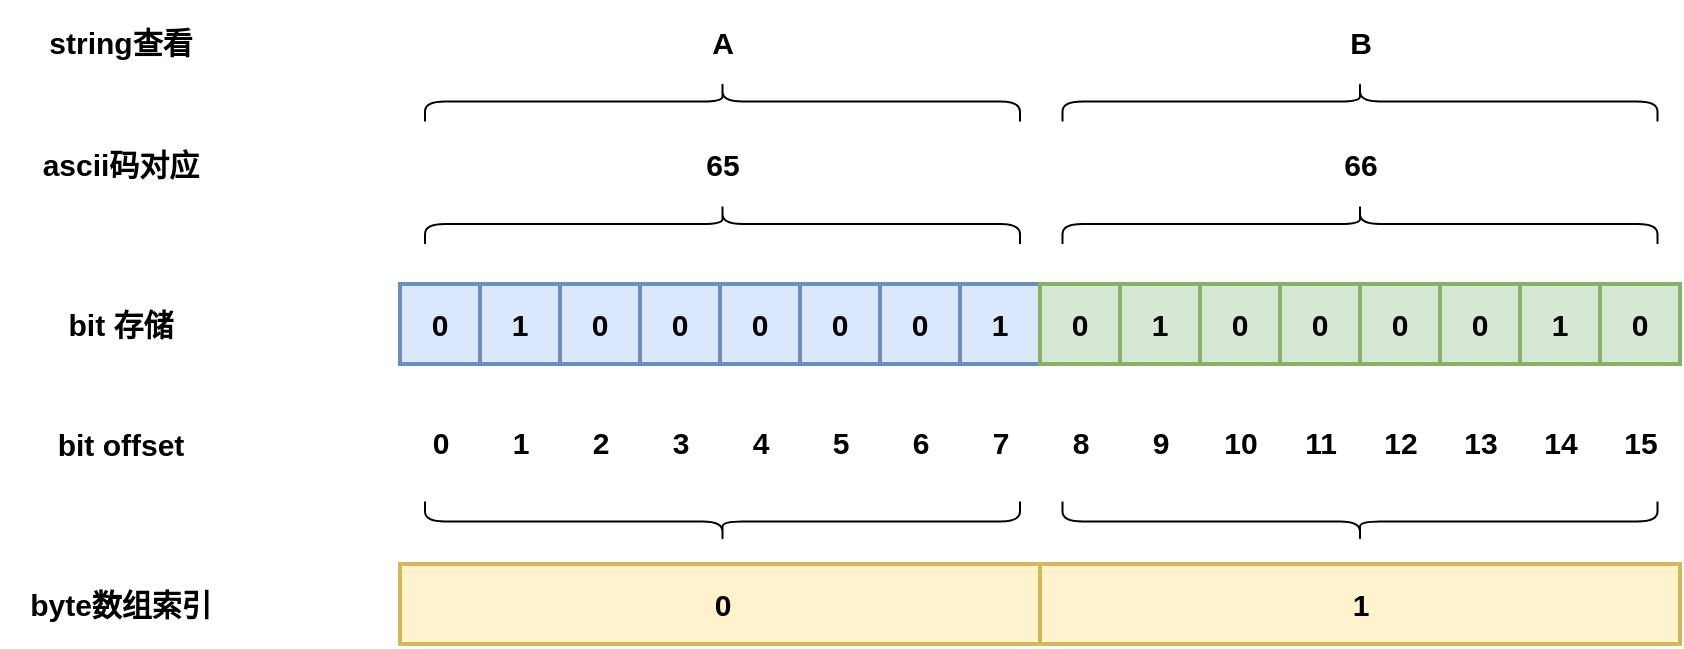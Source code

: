 <mxfile version="20.8.1" type="github">
  <diagram id="rSZx2P6MkjNaPdJfjSLx" name="第 1 页">
    <mxGraphModel dx="1781" dy="593" grid="1" gridSize="10" guides="1" tooltips="1" connect="1" arrows="1" fold="1" page="1" pageScale="1" pageWidth="827" pageHeight="1169" math="0" shadow="0">
      <root>
        <mxCell id="0" />
        <mxCell id="1" parent="0" />
        <mxCell id="68Pi1ZpebNn5_aU23Zon-60" value="" style="rounded=0;whiteSpace=wrap;html=1;strokeWidth=2;fillWeight=4;hachureGap=8;hachureAngle=45;fillColor=#fff2cc;fontSize=15;glass=0;strokeColor=#d6b656;" vertex="1" parent="1">
          <mxGeometry x="120" y="420" width="320" height="40" as="geometry" />
        </mxCell>
        <mxCell id="68Pi1ZpebNn5_aU23Zon-63" value="" style="rounded=0;whiteSpace=wrap;html=1;strokeWidth=2;fillWeight=4;hachureGap=8;hachureAngle=45;fillColor=#fff2cc;fontSize=15;glass=0;strokeColor=#d6b656;" vertex="1" parent="1">
          <mxGeometry x="440" y="420" width="320" height="40" as="geometry" />
        </mxCell>
        <mxCell id="68Pi1ZpebNn5_aU23Zon-1" value="0" style="rounded=0;whiteSpace=wrap;html=1;strokeWidth=2;fillWeight=4;hachureGap=8;hachureAngle=45;fillColor=#dae8fc;strokeColor=#6c8ebf;fontSize=15;fontStyle=1" vertex="1" parent="1">
          <mxGeometry x="120" y="280" width="40" height="40" as="geometry" />
        </mxCell>
        <mxCell id="68Pi1ZpebNn5_aU23Zon-2" value="1" style="rounded=0;whiteSpace=wrap;html=1;strokeWidth=2;fillWeight=4;hachureGap=8;hachureAngle=45;fillColor=#dae8fc;strokeColor=#6c8ebf;fontSize=15;fontStyle=1" vertex="1" parent="1">
          <mxGeometry x="160" y="280" width="40" height="40" as="geometry" />
        </mxCell>
        <mxCell id="68Pi1ZpebNn5_aU23Zon-4" value="0" style="rounded=0;whiteSpace=wrap;html=1;strokeWidth=2;fillWeight=4;hachureGap=8;hachureAngle=45;fillColor=#dae8fc;strokeColor=#6c8ebf;fontSize=15;fontStyle=1" vertex="1" parent="1">
          <mxGeometry x="200" y="280" width="40" height="40" as="geometry" />
        </mxCell>
        <mxCell id="68Pi1ZpebNn5_aU23Zon-5" value="0" style="rounded=0;whiteSpace=wrap;html=1;strokeWidth=2;fillWeight=4;hachureGap=8;hachureAngle=45;fillColor=#dae8fc;strokeColor=#6c8ebf;fontSize=15;fontStyle=1" vertex="1" parent="1">
          <mxGeometry x="240" y="280" width="40" height="40" as="geometry" />
        </mxCell>
        <mxCell id="68Pi1ZpebNn5_aU23Zon-8" value="0" style="rounded=0;whiteSpace=wrap;html=1;strokeWidth=2;fillWeight=4;hachureGap=8;hachureAngle=45;fillColor=#dae8fc;strokeColor=#6c8ebf;fontSize=15;fontStyle=1" vertex="1" parent="1">
          <mxGeometry x="280" y="280" width="40" height="40" as="geometry" />
        </mxCell>
        <mxCell id="68Pi1ZpebNn5_aU23Zon-9" value="0" style="rounded=0;whiteSpace=wrap;html=1;strokeWidth=2;fillWeight=4;hachureGap=8;hachureAngle=45;fillColor=#dae8fc;strokeColor=#6c8ebf;fontSize=15;fontStyle=1" vertex="1" parent="1">
          <mxGeometry x="320" y="280" width="40" height="40" as="geometry" />
        </mxCell>
        <mxCell id="68Pi1ZpebNn5_aU23Zon-10" value="0" style="rounded=0;whiteSpace=wrap;html=1;strokeWidth=2;fillWeight=4;hachureGap=8;hachureAngle=45;fillColor=#dae8fc;strokeColor=#6c8ebf;fontSize=15;fontStyle=1" vertex="1" parent="1">
          <mxGeometry x="360" y="280" width="40" height="40" as="geometry" />
        </mxCell>
        <mxCell id="68Pi1ZpebNn5_aU23Zon-11" value="1" style="rounded=0;whiteSpace=wrap;html=1;strokeWidth=2;fillWeight=4;hachureGap=8;hachureAngle=45;fillColor=#dae8fc;strokeColor=#6c8ebf;fontSize=15;fontStyle=1" vertex="1" parent="1">
          <mxGeometry x="400" y="280" width="40" height="40" as="geometry" />
        </mxCell>
        <mxCell id="68Pi1ZpebNn5_aU23Zon-12" value="0" style="rounded=0;whiteSpace=wrap;html=1;strokeWidth=2;fillWeight=4;hachureGap=8;hachureAngle=45;fillColor=#d5e8d4;strokeColor=#82b366;fontSize=15;fontStyle=1" vertex="1" parent="1">
          <mxGeometry x="440" y="280" width="40" height="40" as="geometry" />
        </mxCell>
        <mxCell id="68Pi1ZpebNn5_aU23Zon-13" value="1" style="rounded=0;whiteSpace=wrap;html=1;strokeWidth=2;fillWeight=4;hachureGap=8;hachureAngle=45;fillColor=#d5e8d4;strokeColor=#82b366;fontSize=15;fontStyle=1" vertex="1" parent="1">
          <mxGeometry x="480" y="280" width="40" height="40" as="geometry" />
        </mxCell>
        <mxCell id="68Pi1ZpebNn5_aU23Zon-14" value="0" style="rounded=0;whiteSpace=wrap;html=1;strokeWidth=2;fillWeight=4;hachureGap=8;hachureAngle=45;fillColor=#d5e8d4;strokeColor=#82b366;fontSize=15;fontStyle=1" vertex="1" parent="1">
          <mxGeometry x="520" y="280" width="40" height="40" as="geometry" />
        </mxCell>
        <mxCell id="68Pi1ZpebNn5_aU23Zon-15" value="0" style="rounded=0;whiteSpace=wrap;html=1;strokeWidth=2;fillWeight=4;hachureGap=8;hachureAngle=45;fillColor=#d5e8d4;strokeColor=#82b366;fontSize=15;fontStyle=1" vertex="1" parent="1">
          <mxGeometry x="560" y="280" width="40" height="40" as="geometry" />
        </mxCell>
        <mxCell id="68Pi1ZpebNn5_aU23Zon-16" value="0" style="rounded=0;whiteSpace=wrap;html=1;strokeWidth=2;fillWeight=4;hachureGap=8;hachureAngle=45;fillColor=#d5e8d4;strokeColor=#82b366;fontSize=15;fontStyle=1" vertex="1" parent="1">
          <mxGeometry x="600" y="280" width="40" height="40" as="geometry" />
        </mxCell>
        <mxCell id="68Pi1ZpebNn5_aU23Zon-17" value="0" style="rounded=0;whiteSpace=wrap;html=1;strokeWidth=2;fillWeight=4;hachureGap=8;hachureAngle=45;fillColor=#d5e8d4;strokeColor=#82b366;fontSize=15;fontStyle=1" vertex="1" parent="1">
          <mxGeometry x="640" y="280" width="40" height="40" as="geometry" />
        </mxCell>
        <mxCell id="68Pi1ZpebNn5_aU23Zon-18" value="1" style="rounded=0;whiteSpace=wrap;html=1;strokeWidth=2;fillWeight=4;hachureGap=8;hachureAngle=45;fillColor=#d5e8d4;strokeColor=#82b366;fontSize=15;fontStyle=1" vertex="1" parent="1">
          <mxGeometry x="680" y="280" width="40" height="40" as="geometry" />
        </mxCell>
        <mxCell id="68Pi1ZpebNn5_aU23Zon-19" value="0" style="rounded=0;whiteSpace=wrap;html=1;strokeWidth=2;fillWeight=4;hachureGap=8;hachureAngle=45;fillColor=#d5e8d4;strokeColor=#82b366;fontSize=15;fontStyle=1" vertex="1" parent="1">
          <mxGeometry x="720" y="280" width="40" height="40" as="geometry" />
        </mxCell>
        <mxCell id="68Pi1ZpebNn5_aU23Zon-20" value="" style="shape=curlyBracket;whiteSpace=wrap;html=1;rounded=1;labelPosition=left;verticalLabelPosition=middle;align=right;verticalAlign=middle;sketch=0;fontSize=15;rotation=90;" vertex="1" parent="1">
          <mxGeometry x="271.25" y="101.25" width="20" height="297.5" as="geometry" />
        </mxCell>
        <mxCell id="68Pi1ZpebNn5_aU23Zon-21" value="" style="shape=curlyBracket;whiteSpace=wrap;html=1;rounded=1;labelPosition=left;verticalLabelPosition=middle;align=right;verticalAlign=middle;sketch=0;fontSize=15;rotation=90;" vertex="1" parent="1">
          <mxGeometry x="590" y="101.25" width="20" height="297.5" as="geometry" />
        </mxCell>
        <mxCell id="68Pi1ZpebNn5_aU23Zon-22" value="65" style="text;strokeColor=none;fillColor=none;html=1;fontSize=15;fontStyle=1;verticalAlign=middle;align=center;rounded=0;sketch=0;" vertex="1" parent="1">
          <mxGeometry x="231.25" y="200" width="100" height="40" as="geometry" />
        </mxCell>
        <mxCell id="68Pi1ZpebNn5_aU23Zon-24" value="66" style="text;strokeColor=none;fillColor=none;html=1;fontSize=15;fontStyle=1;verticalAlign=middle;align=center;rounded=0;sketch=0;" vertex="1" parent="1">
          <mxGeometry x="550" y="200" width="100" height="40" as="geometry" />
        </mxCell>
        <mxCell id="68Pi1ZpebNn5_aU23Zon-26" value="0" style="text;strokeColor=none;fillColor=none;html=1;fontSize=15;fontStyle=1;verticalAlign=middle;align=center;rounded=0;sketch=0;" vertex="1" parent="1">
          <mxGeometry x="120" y="338.75" width="40" height="40" as="geometry" />
        </mxCell>
        <mxCell id="68Pi1ZpebNn5_aU23Zon-27" value="1" style="text;strokeColor=none;fillColor=none;html=1;fontSize=15;fontStyle=1;verticalAlign=middle;align=center;rounded=0;sketch=0;" vertex="1" parent="1">
          <mxGeometry x="160" y="338.75" width="40" height="40" as="geometry" />
        </mxCell>
        <mxCell id="68Pi1ZpebNn5_aU23Zon-28" value="2" style="text;strokeColor=none;fillColor=none;html=1;fontSize=15;fontStyle=1;verticalAlign=middle;align=center;rounded=0;sketch=0;" vertex="1" parent="1">
          <mxGeometry x="200" y="338.75" width="40" height="40" as="geometry" />
        </mxCell>
        <mxCell id="68Pi1ZpebNn5_aU23Zon-29" value="3" style="text;strokeColor=none;fillColor=none;html=1;fontSize=15;fontStyle=1;verticalAlign=middle;align=center;rounded=0;sketch=0;" vertex="1" parent="1">
          <mxGeometry x="240" y="338.75" width="40" height="40" as="geometry" />
        </mxCell>
        <mxCell id="68Pi1ZpebNn5_aU23Zon-30" value="4" style="text;strokeColor=none;fillColor=none;html=1;fontSize=15;fontStyle=1;verticalAlign=middle;align=center;rounded=0;sketch=0;" vertex="1" parent="1">
          <mxGeometry x="280" y="338.75" width="40" height="40" as="geometry" />
        </mxCell>
        <mxCell id="68Pi1ZpebNn5_aU23Zon-31" value="5" style="text;strokeColor=none;fillColor=none;html=1;fontSize=15;fontStyle=1;verticalAlign=middle;align=center;rounded=0;sketch=0;" vertex="1" parent="1">
          <mxGeometry x="320" y="338.75" width="40" height="40" as="geometry" />
        </mxCell>
        <mxCell id="68Pi1ZpebNn5_aU23Zon-32" value="6" style="text;strokeColor=none;fillColor=none;html=1;fontSize=15;fontStyle=1;verticalAlign=middle;align=center;rounded=0;sketch=0;" vertex="1" parent="1">
          <mxGeometry x="360" y="338.75" width="40" height="40" as="geometry" />
        </mxCell>
        <mxCell id="68Pi1ZpebNn5_aU23Zon-33" value="7" style="text;strokeColor=none;fillColor=none;html=1;fontSize=15;fontStyle=1;verticalAlign=middle;align=center;rounded=0;sketch=0;" vertex="1" parent="1">
          <mxGeometry x="400" y="338.75" width="40" height="40" as="geometry" />
        </mxCell>
        <mxCell id="68Pi1ZpebNn5_aU23Zon-34" value="8" style="text;strokeColor=none;fillColor=none;html=1;fontSize=15;fontStyle=1;verticalAlign=middle;align=center;rounded=0;sketch=0;" vertex="1" parent="1">
          <mxGeometry x="440" y="338.75" width="40" height="40" as="geometry" />
        </mxCell>
        <mxCell id="68Pi1ZpebNn5_aU23Zon-35" value="9" style="text;strokeColor=none;fillColor=none;html=1;fontSize=15;fontStyle=1;verticalAlign=middle;align=center;rounded=0;sketch=0;" vertex="1" parent="1">
          <mxGeometry x="480" y="338.75" width="40" height="40" as="geometry" />
        </mxCell>
        <mxCell id="68Pi1ZpebNn5_aU23Zon-36" value="10" style="text;strokeColor=none;fillColor=none;html=1;fontSize=15;fontStyle=1;verticalAlign=middle;align=center;rounded=0;sketch=0;" vertex="1" parent="1">
          <mxGeometry x="520" y="338.75" width="40" height="40" as="geometry" />
        </mxCell>
        <mxCell id="68Pi1ZpebNn5_aU23Zon-37" value="11" style="text;strokeColor=none;fillColor=none;html=1;fontSize=15;fontStyle=1;verticalAlign=middle;align=center;rounded=0;sketch=0;" vertex="1" parent="1">
          <mxGeometry x="560" y="338.75" width="40" height="40" as="geometry" />
        </mxCell>
        <mxCell id="68Pi1ZpebNn5_aU23Zon-38" value="12" style="text;strokeColor=none;fillColor=none;html=1;fontSize=15;fontStyle=1;verticalAlign=middle;align=center;rounded=0;sketch=0;" vertex="1" parent="1">
          <mxGeometry x="600" y="338.75" width="40" height="40" as="geometry" />
        </mxCell>
        <mxCell id="68Pi1ZpebNn5_aU23Zon-39" value="13" style="text;strokeColor=none;fillColor=none;html=1;fontSize=15;fontStyle=1;verticalAlign=middle;align=center;rounded=0;sketch=0;" vertex="1" parent="1">
          <mxGeometry x="640" y="338.75" width="40" height="40" as="geometry" />
        </mxCell>
        <mxCell id="68Pi1ZpebNn5_aU23Zon-40" value="14" style="text;strokeColor=none;fillColor=none;html=1;fontSize=15;fontStyle=1;verticalAlign=middle;align=center;rounded=0;sketch=0;" vertex="1" parent="1">
          <mxGeometry x="680" y="338.75" width="40" height="40" as="geometry" />
        </mxCell>
        <mxCell id="68Pi1ZpebNn5_aU23Zon-41" value="15" style="text;strokeColor=none;fillColor=none;html=1;fontSize=15;fontStyle=1;verticalAlign=middle;align=center;rounded=0;sketch=0;" vertex="1" parent="1">
          <mxGeometry x="720" y="338.75" width="40" height="40" as="geometry" />
        </mxCell>
        <mxCell id="68Pi1ZpebNn5_aU23Zon-42" value="" style="shape=curlyBracket;whiteSpace=wrap;html=1;rounded=1;labelPosition=left;verticalLabelPosition=middle;align=right;verticalAlign=middle;sketch=0;fontSize=15;rotation=-90;" vertex="1" parent="1">
          <mxGeometry x="271.25" y="250" width="20" height="297.5" as="geometry" />
        </mxCell>
        <mxCell id="68Pi1ZpebNn5_aU23Zon-43" value="" style="shape=curlyBracket;whiteSpace=wrap;html=1;rounded=1;labelPosition=left;verticalLabelPosition=middle;align=right;verticalAlign=middle;sketch=0;fontSize=15;rotation=-90;" vertex="1" parent="1">
          <mxGeometry x="590" y="250" width="20" height="297.5" as="geometry" />
        </mxCell>
        <mxCell id="68Pi1ZpebNn5_aU23Zon-45" value="0" style="text;strokeColor=none;fillColor=none;html=1;fontSize=15;fontStyle=1;verticalAlign=middle;align=center;rounded=0;sketch=0;" vertex="1" parent="1">
          <mxGeometry x="261.25" y="420" width="40" height="40" as="geometry" />
        </mxCell>
        <mxCell id="68Pi1ZpebNn5_aU23Zon-46" value="1" style="text;strokeColor=none;fillColor=none;html=1;fontSize=15;fontStyle=1;verticalAlign=middle;align=center;rounded=0;sketch=0;" vertex="1" parent="1">
          <mxGeometry x="580" y="420" width="40" height="40" as="geometry" />
        </mxCell>
        <mxCell id="68Pi1ZpebNn5_aU23Zon-47" value="bit offset" style="text;strokeColor=none;fillColor=none;html=1;fontSize=15;fontStyle=1;verticalAlign=middle;align=center;rounded=0;sketch=0;" vertex="1" parent="1">
          <mxGeometry x="-80" y="340" width="120" height="40" as="geometry" />
        </mxCell>
        <mxCell id="68Pi1ZpebNn5_aU23Zon-48" value="bit 存储" style="text;strokeColor=none;fillColor=none;html=1;fontSize=15;fontStyle=1;verticalAlign=middle;align=center;rounded=0;sketch=0;" vertex="1" parent="1">
          <mxGeometry x="-80" y="280" width="120" height="40" as="geometry" />
        </mxCell>
        <mxCell id="68Pi1ZpebNn5_aU23Zon-49" value="ascii码对应" style="text;strokeColor=none;fillColor=none;html=1;fontSize=15;fontStyle=1;verticalAlign=middle;align=center;rounded=0;sketch=0;" vertex="1" parent="1">
          <mxGeometry x="-80" y="200" width="120" height="40" as="geometry" />
        </mxCell>
        <mxCell id="68Pi1ZpebNn5_aU23Zon-54" value="" style="shape=curlyBracket;whiteSpace=wrap;html=1;rounded=1;labelPosition=left;verticalLabelPosition=middle;align=right;verticalAlign=middle;sketch=0;fontSize=15;rotation=90;" vertex="1" parent="1">
          <mxGeometry x="271.25" y="40" width="20" height="297.5" as="geometry" />
        </mxCell>
        <mxCell id="68Pi1ZpebNn5_aU23Zon-55" value="" style="shape=curlyBracket;whiteSpace=wrap;html=1;rounded=1;labelPosition=left;verticalLabelPosition=middle;align=right;verticalAlign=middle;sketch=0;fontSize=15;rotation=90;" vertex="1" parent="1">
          <mxGeometry x="590" y="40" width="20" height="297.5" as="geometry" />
        </mxCell>
        <mxCell id="68Pi1ZpebNn5_aU23Zon-56" value="A" style="text;strokeColor=none;fillColor=none;html=1;fontSize=15;fontStyle=1;verticalAlign=middle;align=center;rounded=0;sketch=0;" vertex="1" parent="1">
          <mxGeometry x="231.25" y="138.75" width="100" height="40" as="geometry" />
        </mxCell>
        <mxCell id="68Pi1ZpebNn5_aU23Zon-57" value="B" style="text;strokeColor=none;fillColor=none;html=1;fontSize=15;fontStyle=1;verticalAlign=middle;align=center;rounded=0;sketch=0;" vertex="1" parent="1">
          <mxGeometry x="550" y="138.75" width="100" height="40" as="geometry" />
        </mxCell>
        <mxCell id="68Pi1ZpebNn5_aU23Zon-58" value="string查看" style="text;strokeColor=none;fillColor=none;html=1;fontSize=15;fontStyle=1;verticalAlign=middle;align=center;rounded=0;sketch=0;" vertex="1" parent="1">
          <mxGeometry x="-80" y="138.75" width="120" height="40" as="geometry" />
        </mxCell>
        <mxCell id="68Pi1ZpebNn5_aU23Zon-59" value="byte数组索引" style="text;strokeColor=none;fillColor=none;html=1;fontSize=15;fontStyle=1;verticalAlign=middle;align=center;rounded=0;sketch=0;" vertex="1" parent="1">
          <mxGeometry x="-80" y="420" width="120" height="40" as="geometry" />
        </mxCell>
      </root>
    </mxGraphModel>
  </diagram>
</mxfile>
